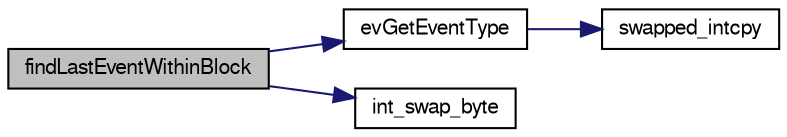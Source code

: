 digraph "findLastEventWithinBlock"
{
  bgcolor="transparent";
  edge [fontname="FreeSans",fontsize="10",labelfontname="FreeSans",labelfontsize="10"];
  node [fontname="FreeSans",fontsize="10",shape=record];
  rankdir="LR";
  Node1 [label="findLastEventWithinBlock",height=0.2,width=0.4,color="black", fillcolor="grey75", style="filled" fontcolor="black"];
  Node1 -> Node2 [color="midnightblue",fontsize="10",style="solid",fontname="FreeSans"];
  Node2 [label="evGetEventType",height=0.2,width=0.4,color="black",URL="$d9/dca/evio_8c.html#a3b3a9e2bd8bc99620c991ff6da7d554e"];
  Node2 -> Node3 [color="midnightblue",fontsize="10",style="solid",fontname="FreeSans"];
  Node3 [label="swapped_intcpy",height=0.2,width=0.4,color="black",URL="$d9/dca/evio_8c.html#a8941d1ffdddcc0ce2d4612dc50fcd52f"];
  Node1 -> Node4 [color="midnightblue",fontsize="10",style="solid",fontname="FreeSans"];
  Node4 [label="int_swap_byte",height=0.2,width=0.4,color="black",URL="$d9/dca/evio_8c.html#af1412e237e0cf96798f8ee8c3e87b9cc"];
}
